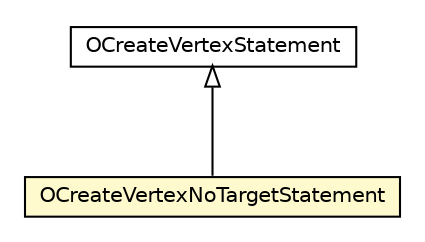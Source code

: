 #!/usr/local/bin/dot
#
# Class diagram 
# Generated by UMLGraph version R5_6-24-gf6e263 (http://www.umlgraph.org/)
#

digraph G {
	edge [fontname="Helvetica",fontsize=10,labelfontname="Helvetica",labelfontsize=10];
	node [fontname="Helvetica",fontsize=10,shape=plaintext];
	nodesep=0.25;
	ranksep=0.5;
	// com.orientechnologies.orient.core.sql.parser.OCreateVertexNoTargetStatement
	c1285033 [label=<<table title="com.orientechnologies.orient.core.sql.parser.OCreateVertexNoTargetStatement" border="0" cellborder="1" cellspacing="0" cellpadding="2" port="p" bgcolor="lemonChiffon" href="./OCreateVertexNoTargetStatement.html">
		<tr><td><table border="0" cellspacing="0" cellpadding="1">
<tr><td align="center" balign="center"> OCreateVertexNoTargetStatement </td></tr>
		</table></td></tr>
		</table>>, URL="./OCreateVertexNoTargetStatement.html", fontname="Helvetica", fontcolor="black", fontsize=10.0];
	// com.orientechnologies.orient.core.sql.parser.OCreateVertexStatement
	c1285046 [label=<<table title="com.orientechnologies.orient.core.sql.parser.OCreateVertexStatement" border="0" cellborder="1" cellspacing="0" cellpadding="2" port="p" href="./OCreateVertexStatement.html">
		<tr><td><table border="0" cellspacing="0" cellpadding="1">
<tr><td align="center" balign="center"> OCreateVertexStatement </td></tr>
		</table></td></tr>
		</table>>, URL="./OCreateVertexStatement.html", fontname="Helvetica", fontcolor="black", fontsize=10.0];
	//com.orientechnologies.orient.core.sql.parser.OCreateVertexNoTargetStatement extends com.orientechnologies.orient.core.sql.parser.OCreateVertexStatement
	c1285046:p -> c1285033:p [dir=back,arrowtail=empty];
}

